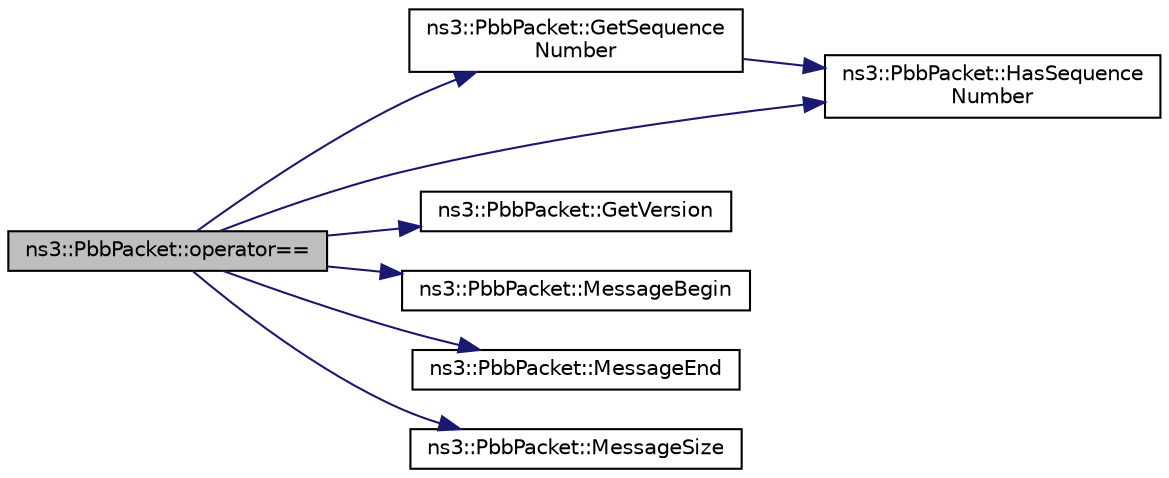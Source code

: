 digraph "ns3::PbbPacket::operator=="
{
 // LATEX_PDF_SIZE
  edge [fontname="Helvetica",fontsize="10",labelfontname="Helvetica",labelfontsize="10"];
  node [fontname="Helvetica",fontsize="10",shape=record];
  rankdir="LR";
  Node1 [label="ns3::PbbPacket::operator==",height=0.2,width=0.4,color="black", fillcolor="grey75", style="filled", fontcolor="black",tooltip="Equality operator for PbbPacket."];
  Node1 -> Node2 [color="midnightblue",fontsize="10",style="solid",fontname="Helvetica"];
  Node2 [label="ns3::PbbPacket::GetSequence\lNumber",height=0.2,width=0.4,color="black", fillcolor="white", style="filled",URL="$classns3_1_1_pbb_packet.html#a86fc97337ab918fab8930ece39148d45",tooltip=" "];
  Node2 -> Node3 [color="midnightblue",fontsize="10",style="solid",fontname="Helvetica"];
  Node3 [label="ns3::PbbPacket::HasSequence\lNumber",height=0.2,width=0.4,color="black", fillcolor="white", style="filled",URL="$classns3_1_1_pbb_packet.html#a7a42b00f92e476df6233adf9e79a22f0",tooltip="Tests whether or not this packet has a sequence number."];
  Node1 -> Node4 [color="midnightblue",fontsize="10",style="solid",fontname="Helvetica"];
  Node4 [label="ns3::PbbPacket::GetVersion",height=0.2,width=0.4,color="black", fillcolor="white", style="filled",URL="$classns3_1_1_pbb_packet.html#ace43a373700370d1b9c1f936a8a2b112",tooltip=" "];
  Node1 -> Node3 [color="midnightblue",fontsize="10",style="solid",fontname="Helvetica"];
  Node1 -> Node5 [color="midnightblue",fontsize="10",style="solid",fontname="Helvetica"];
  Node5 [label="ns3::PbbPacket::MessageBegin",height=0.2,width=0.4,color="black", fillcolor="white", style="filled",URL="$classns3_1_1_pbb_packet.html#a78d131c19a9179e3e48427ae35705dc1",tooltip=" "];
  Node1 -> Node6 [color="midnightblue",fontsize="10",style="solid",fontname="Helvetica"];
  Node6 [label="ns3::PbbPacket::MessageEnd",height=0.2,width=0.4,color="black", fillcolor="white", style="filled",URL="$classns3_1_1_pbb_packet.html#a216fc11ab7b3cb96b5565f05b63b4e96",tooltip=" "];
  Node1 -> Node7 [color="midnightblue",fontsize="10",style="solid",fontname="Helvetica"];
  Node7 [label="ns3::PbbPacket::MessageSize",height=0.2,width=0.4,color="black", fillcolor="white", style="filled",URL="$classns3_1_1_pbb_packet.html#a340ed3cc838c21be2c4a1aea0300a459",tooltip=" "];
}
